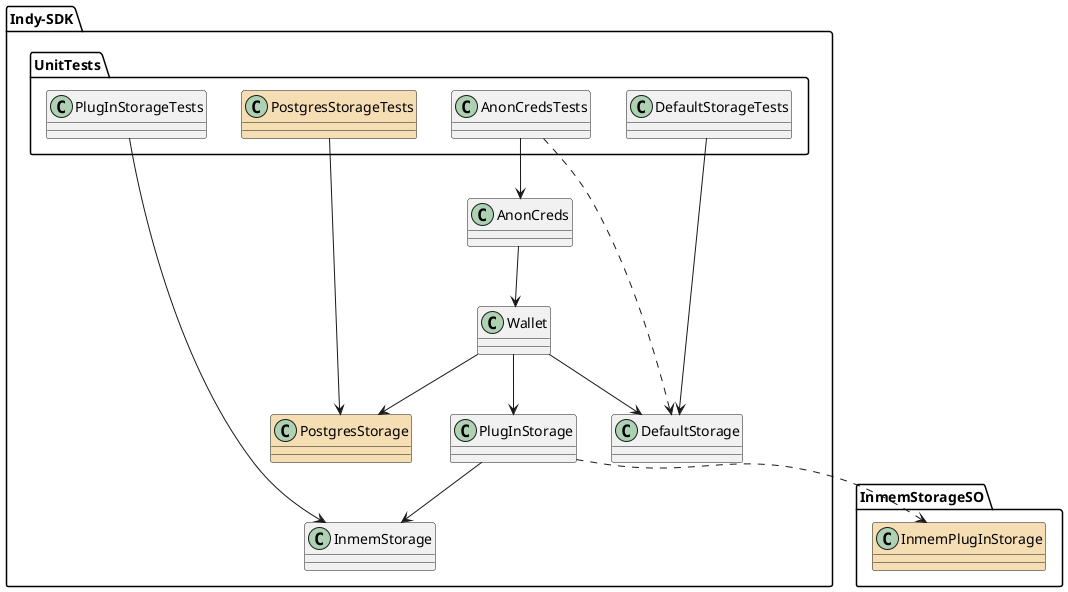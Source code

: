 @startuml

package Indy-SDK <<Folder >> {
  class AnonCreds
  class Wallet
  class PostgresStorage #Wheat
  class DefaultStorage
  class PlugInStorage
  class InmemStorage

  AnonCreds -down-> Wallet
  Wallet -down-> PostgresStorage
  Wallet -down-> DefaultStorage
  Wallet -down-> PlugInStorage
  PlugInStorage -down-> InmemStorage

  package UnitTests <<Folder>> {
    class AnonCredsTests
    class PostgresStorageTests #Wheat
    class DefaultStorageTests
    class PlugInStorageTests
  }

  AnonCredsTests -down-> AnonCreds
  PostgresStorageTests -down-> PostgresStorage
  DefaultStorageTests -down-> DefaultStorage
  PlugInStorageTests -down-> InmemStorage
  AnonCredsTests .down.> DefaultStorage
}

package InmemStorageSO <<Folder>> {
  class InmemPlugInStorage #Wheat
}

PlugInStorage .down.> InmemPlugInStorage

@enduml
